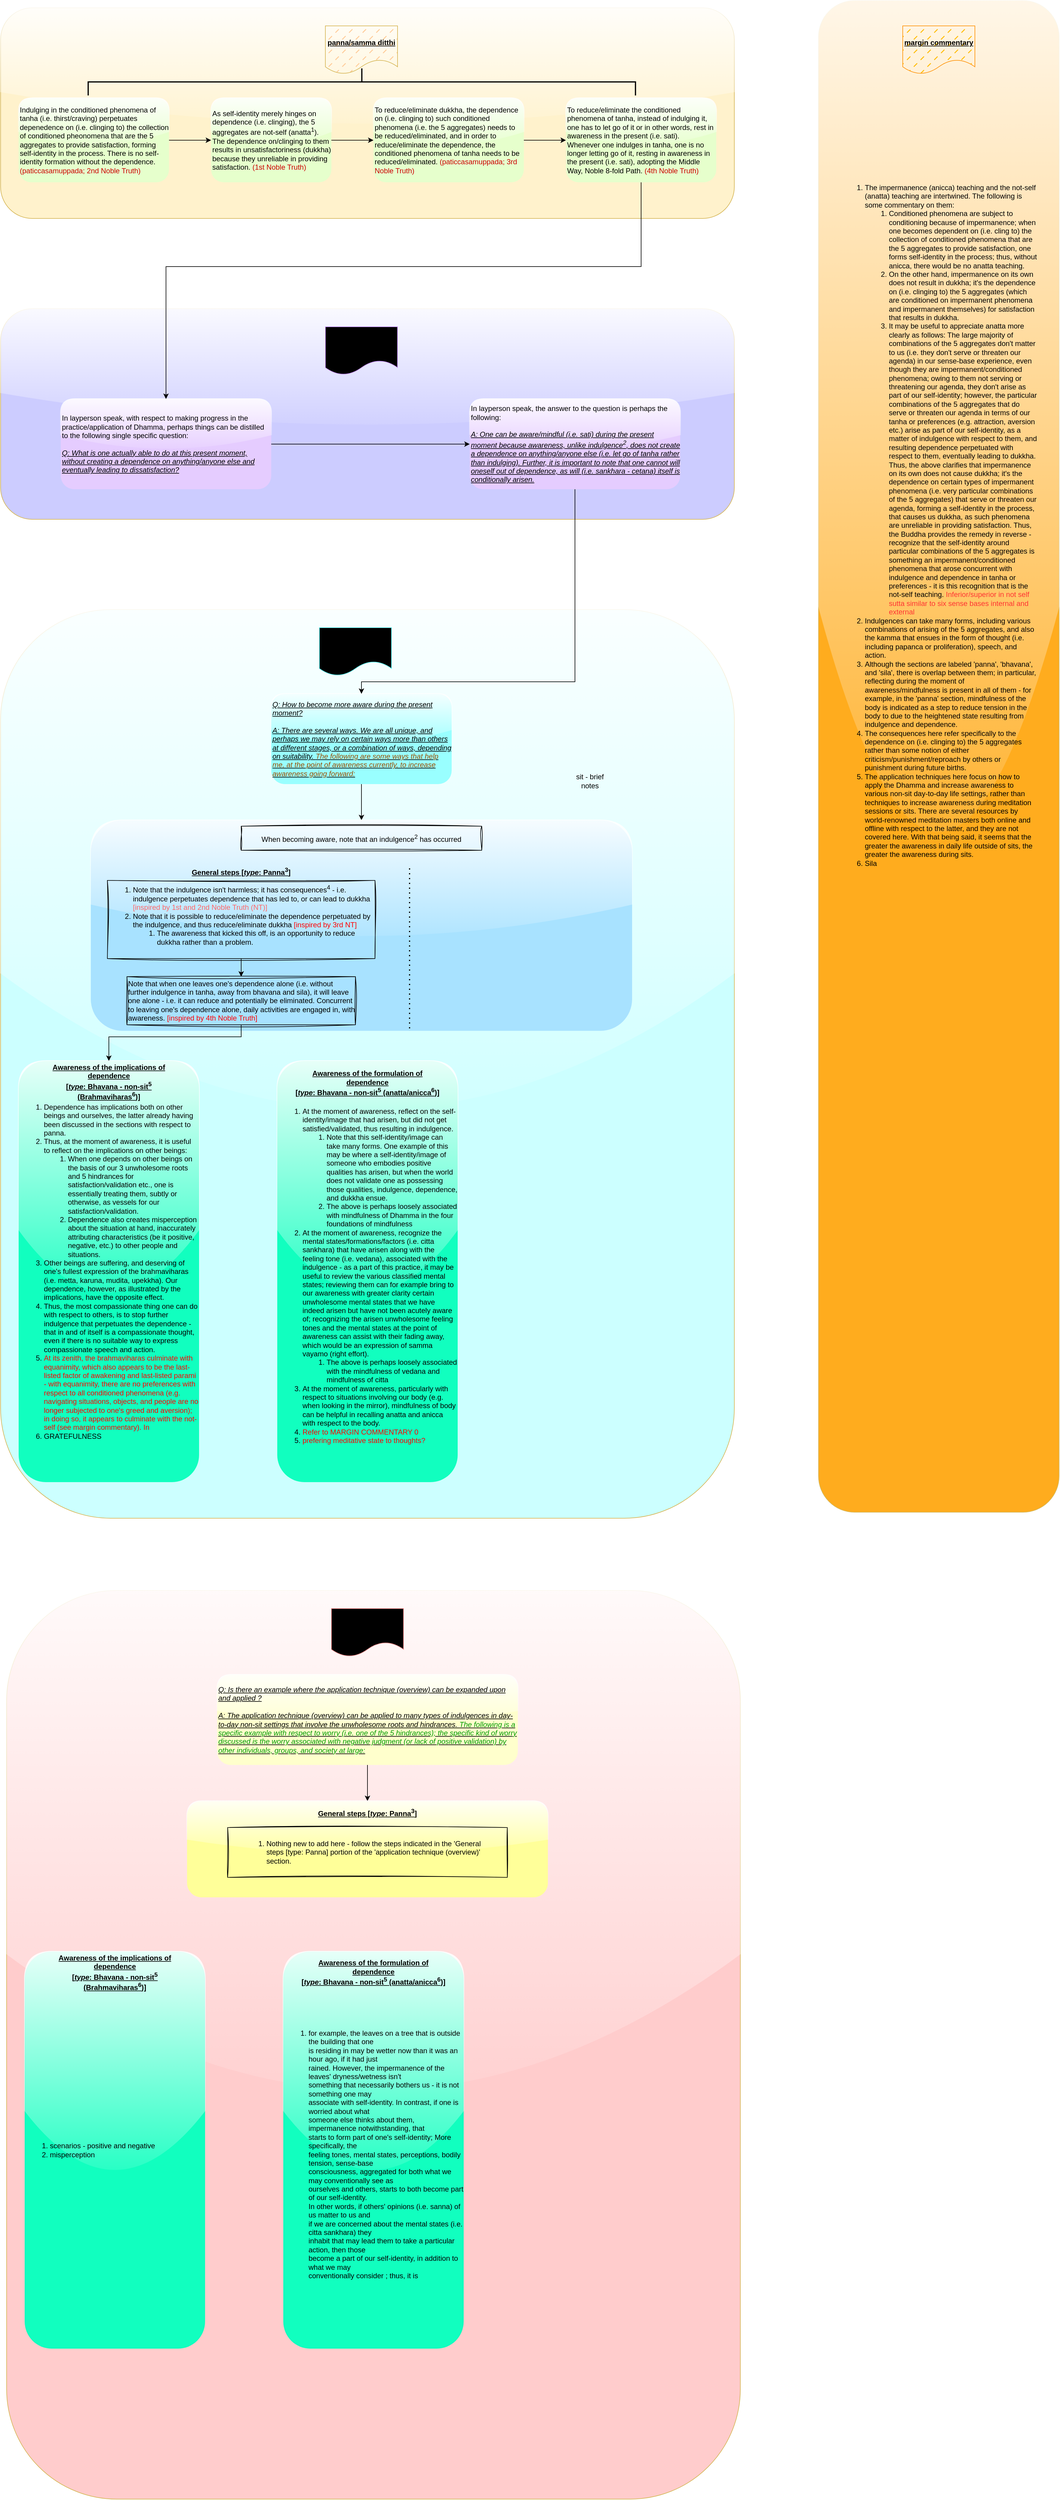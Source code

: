 <mxfile version="26.0.15">
  <diagram name="Page-1" id="TuVlbN-ZKWJk66FvhOgv">
    <mxGraphModel dx="1346" dy="781" grid="1" gridSize="10" guides="1" tooltips="1" connect="1" arrows="1" fold="1" page="1" pageScale="1" pageWidth="1100" pageHeight="850" math="0" shadow="0">
      <root>
        <mxCell id="0" />
        <mxCell id="1" parent="0" />
        <mxCell id="vZPkmDc1HkCrlw_ce-yA-17" value="" style="group;fillColor=#fff2cc;strokeColor=#d6b656;rounded=1;glass=1;shadow=0;container=0;" parent="1" vertex="1" connectable="0">
          <mxGeometry y="50" width="1220" height="350" as="geometry" />
        </mxCell>
        <mxCell id="dFAU1SVFYO0GLhLQqhiY-28" value="" style="group" vertex="1" connectable="0" parent="1">
          <mxGeometry x="30" y="200" width="1160" height="140" as="geometry" />
        </mxCell>
        <mxCell id="vZPkmDc1HkCrlw_ce-yA-15" value="As self-identity merely hinges on dependence (i.e. clinging), the 5 aggregates are not-self (anatta&lt;sup&gt;1&lt;/sup&gt;). The dependence on/clinging to them results in unsatisfactoriness (dukkha) because they unreliable in providing satisfaction. &lt;span style=&quot;color: rgb(204, 0, 0);&quot;&gt;(1st Noble Truth)&lt;/span&gt;" style="whiteSpace=wrap;html=1;rounded=1;fillColor=light-dark(#E6FFCC,#000000);strokeColor=none;gradientColor=none;glass=1;dashed=1;dashPattern=8 8;align=left;" parent="dFAU1SVFYO0GLhLQqhiY-28" vertex="1">
          <mxGeometry x="320" width="200" height="140" as="geometry" />
        </mxCell>
        <mxCell id="dFAU1SVFYO0GLhLQqhiY-1" value="To reduce/eliminate dukkha, the dependence on (i.e. clinging to) such conditioned phenomena (i.e. the 5 aggregates) needs to be reduced/eliminated, and in order to reduce/eliminate the dependence, the conditioned phenomena of tanha needs to be reduced/eliminated. &lt;span style=&quot;color: rgb(204, 0, 0);&quot;&gt;(&lt;/span&gt;&lt;span style=&quot;color: rgb(204, 0, 0);&quot;&gt;paticcasamuppada; &lt;/span&gt;&lt;span style=&quot;color: rgb(204, 0, 0);&quot;&gt;3rd Noble Truth)&lt;/span&gt;" style="whiteSpace=wrap;html=1;rounded=1;fillColor=light-dark(#E6FFCC,#000000);strokeColor=none;gradientColor=none;glass=1;dashed=1;dashPattern=8 8;align=left;" vertex="1" parent="dFAU1SVFYO0GLhLQqhiY-28">
          <mxGeometry x="590" width="250" height="140" as="geometry" />
        </mxCell>
        <mxCell id="dFAU1SVFYO0GLhLQqhiY-4" value="To reduce/eliminate the conditioned phenomena of tanha, instead of indulging it, one has to let go of it or in other words, rest in awareness in the present (i.e. sati). &amp;nbsp;&lt;br&gt;Whenever one indulges in tanha, one is no longer letting go of it, resting in awareness in the present (i.e. sati), adopting the Middle Way, Noble 8-fold Path. &lt;span style=&quot;color: rgb(204, 0, 0);&quot;&gt;(4th Noble Truth)&lt;/span&gt;" style="whiteSpace=wrap;html=1;rounded=1;fillColor=light-dark(#E6FFCC,#000000);strokeColor=none;gradientColor=none;glass=1;dashed=1;dashPattern=8 8;align=left;" vertex="1" parent="dFAU1SVFYO0GLhLQqhiY-28">
          <mxGeometry x="910" width="250" height="140" as="geometry" />
        </mxCell>
        <mxCell id="vZPkmDc1HkCrlw_ce-yA-1" value="Indulging in the conditioned phenomena of tanha (i.e. thirst/craving) perpetuates depenedence on (i.e. clinging to) the collection of conditioned pheonomena that are the 5 aggregates to provide satisfaction, forming self-identity in the process. There is no self-identity formation without the dependence. &lt;span style=&quot;color: rgb(204, 0, 0);&quot;&gt;(paticcasamuppada; 2nd Noble Truth)&lt;/span&gt;" style="rounded=1;whiteSpace=wrap;html=1;align=left;fillColor=light-dark(#E6FFCC,var(--ge-dark-color, #121212));glass=1;dashed=1;dashPattern=12 12;strokeColor=none;" parent="dFAU1SVFYO0GLhLQqhiY-28" vertex="1">
          <mxGeometry width="250" height="140" as="geometry" />
        </mxCell>
        <mxCell id="dFAU1SVFYO0GLhLQqhiY-26" value="" style="edgeStyle=orthogonalEdgeStyle;rounded=0;orthogonalLoop=1;jettySize=auto;html=1;" edge="1" parent="dFAU1SVFYO0GLhLQqhiY-28" source="vZPkmDc1HkCrlw_ce-yA-15" target="dFAU1SVFYO0GLhLQqhiY-1">
          <mxGeometry relative="1" as="geometry" />
        </mxCell>
        <mxCell id="dFAU1SVFYO0GLhLQqhiY-27" value="" style="edgeStyle=orthogonalEdgeStyle;rounded=0;orthogonalLoop=1;jettySize=auto;html=1;" edge="1" parent="dFAU1SVFYO0GLhLQqhiY-28" source="dFAU1SVFYO0GLhLQqhiY-1" target="dFAU1SVFYO0GLhLQqhiY-4">
          <mxGeometry relative="1" as="geometry" />
        </mxCell>
        <mxCell id="dFAU1SVFYO0GLhLQqhiY-13" value="" style="edgeStyle=orthogonalEdgeStyle;rounded=0;orthogonalLoop=1;jettySize=auto;html=1;" edge="1" parent="dFAU1SVFYO0GLhLQqhiY-28" source="vZPkmDc1HkCrlw_ce-yA-1" target="vZPkmDc1HkCrlw_ce-yA-15">
          <mxGeometry relative="1" as="geometry" />
        </mxCell>
        <mxCell id="dFAU1SVFYO0GLhLQqhiY-29" value="" style="strokeWidth=2;html=1;shape=mxgraph.flowchart.annotation_2;align=left;labelPosition=right;pointerEvents=1;rotation=90;" vertex="1" parent="1">
          <mxGeometry x="578.13" y="-281.87" width="45" height="910" as="geometry" />
        </mxCell>
        <mxCell id="dFAU1SVFYO0GLhLQqhiY-46" value="&lt;b&gt;&lt;u&gt;panna/samma ditthi&lt;/u&gt;&lt;/b&gt;" style="shape=document;whiteSpace=wrap;html=1;boundedLbl=1;fillColor=#FFCC99;gradientColor=none;strokeColor=#d6b656;shadow=0;fillStyle=dashed;" vertex="1" parent="1">
          <mxGeometry x="540" y="80" width="120" height="80" as="geometry" />
        </mxCell>
        <mxCell id="dFAU1SVFYO0GLhLQqhiY-47" value="" style="group;fillColor=#CCCCFF;strokeColor=#d6b656;rounded=1;glass=1;shadow=0;container=0;" vertex="1" connectable="0" parent="1">
          <mxGeometry y="550" width="1220" height="350" as="geometry" />
        </mxCell>
        <mxCell id="dFAU1SVFYO0GLhLQqhiY-51" value="&lt;div&gt;&lt;b&gt;&lt;u&gt;application (overview)&lt;/u&gt;&lt;/b&gt;&lt;/div&gt;" style="shape=document;whiteSpace=wrap;html=1;boundedLbl=1;fillColor=light-dark(#E5CCFF,#5E3206);gradientColor=none;strokeColor=light-dark(#CC99FF,#6D5100);shadow=0;fillStyle=dashed;" vertex="1" parent="1">
          <mxGeometry x="540" y="580" width="120" height="80" as="geometry" />
        </mxCell>
        <mxCell id="dFAU1SVFYO0GLhLQqhiY-60" style="edgeStyle=orthogonalEdgeStyle;rounded=0;orthogonalLoop=1;jettySize=auto;html=1;entryX=0;entryY=0.5;entryDx=0;entryDy=0;" edge="1" parent="1" source="dFAU1SVFYO0GLhLQqhiY-52" target="dFAU1SVFYO0GLhLQqhiY-53">
          <mxGeometry relative="1" as="geometry" />
        </mxCell>
        <mxCell id="dFAU1SVFYO0GLhLQqhiY-52" value="&lt;div&gt;In layperson speak, with respect to making progress in the practice/application of Dhamma, perhaps things can be distilled to the following single specific question: &lt;br&gt;&lt;/div&gt;&lt;div&gt;&lt;br&gt;&lt;/div&gt;&lt;u&gt;&lt;i&gt;Q: What is one actually able to do at this present moment, without creating a dependence on anything/anyone else and eventually leading to dissatisfaction?&lt;/i&gt;&lt;/u&gt;" style="rounded=1;whiteSpace=wrap;html=1;align=left;fillColor=light-dark(#E5CCFF,var(--ge-dark-color, #121212));glass=1;dashed=1;dashPattern=12 12;strokeColor=none;" vertex="1" parent="1">
          <mxGeometry x="100" y="700" width="350" height="150" as="geometry" />
        </mxCell>
        <mxCell id="dFAU1SVFYO0GLhLQqhiY-53" value="&lt;div&gt;In layperson speak, the answer to the question is perhaps the following: &lt;br&gt;&lt;/div&gt;&lt;div&gt;&lt;br&gt;&lt;/div&gt;&lt;u&gt;&lt;i&gt;A: One can be aware/mindful (i.e. sati) during the present moment because awareness, unlike indulgence&lt;sup&gt;2&lt;/sup&gt;, does not create a dependence on anything/anyone else (i.e. let go of tanha rather than indulging). Further, it is important to note that one cannot will oneself out of dependence, as will (i.e. sankhara - cetana) itself is conditionally arisen. &lt;br&gt;&lt;/i&gt;&lt;/u&gt;" style="rounded=1;whiteSpace=wrap;html=1;align=left;fillColor=light-dark(#E5CCFF,var(--ge-dark-color, #121212));glass=1;dashed=1;dashPattern=12 12;strokeColor=none;" vertex="1" parent="1">
          <mxGeometry x="780" y="700" width="350" height="150" as="geometry" />
        </mxCell>
        <mxCell id="dFAU1SVFYO0GLhLQqhiY-111" style="edgeStyle=orthogonalEdgeStyle;rounded=0;orthogonalLoop=1;jettySize=auto;html=1;entryX=0.5;entryY=0;entryDx=0;entryDy=0;" edge="1" parent="1" source="dFAU1SVFYO0GLhLQqhiY-4" target="dFAU1SVFYO0GLhLQqhiY-52">
          <mxGeometry relative="1" as="geometry">
            <Array as="points">
              <mxPoint x="1065" y="480" />
              <mxPoint x="275" y="480" />
            </Array>
          </mxGeometry>
        </mxCell>
        <mxCell id="dFAU1SVFYO0GLhLQqhiY-114" value="&#xa;&#xa;&#xa;&#xa;&#xa;&#xa;&#xa;&#xa;&#xa;" style="group;fillColor=#FFAC1E;strokeColor=#d6b656;rounded=1;glass=1;shadow=0;container=0;align=left;whiteSpace=wrap;" vertex="1" connectable="0" parent="1">
          <mxGeometry x="1360" y="38" width="400" height="2512" as="geometry" />
        </mxCell>
        <mxCell id="dFAU1SVFYO0GLhLQqhiY-115" value="&lt;b&gt;&lt;u&gt;margin commentary&lt;/u&gt;&lt;/b&gt;" style="shape=document;whiteSpace=wrap;html=1;boundedLbl=1;fillColor=#FFBC05;gradientColor=none;strokeColor=#FF9307;shadow=0;fillStyle=dashed;" vertex="1" parent="1">
          <mxGeometry x="1500" y="80" width="120" height="80" as="geometry" />
        </mxCell>
        <mxCell id="dFAU1SVFYO0GLhLQqhiY-116" value="&lt;ol&gt;&lt;li&gt;The impermanence (anicca) teaching and the not-self (anatta) teaching are intertwined. The following is some commentary on them:&lt;/li&gt;&lt;ol&gt;&lt;li&gt;Conditioned phenomena are subject to conditioning because of impermanence; when one becomes dependent on (i.e. cling to) the collection of conditioned phenomena that are the 5 aggregates to provide satisfaction, one forms self-identity in the process; thus, without anicca, there would be no anatta teaching.&amp;nbsp;&lt;/li&gt;&lt;li&gt;On the other hand, impermanence on its own does not result in dukkha; it&#39;s the dependence on (i.e. clinging to) the 5 aggregates (which are conditioned on impermanent phenomena and impermanent themselves) for satisfaction that results in dukkha.&amp;nbsp;&lt;/li&gt;&lt;li&gt;It may be useful to appreciate anatta more clearly as follows: The large majority of combinations of the 5 aggregates don&#39;t matter to us (i.e. they don&#39;t serve or threaten our agenda) in our sense-base experience, even though they are impermanent/conditioned phenomena; owing to them not serving or threatening our agenda, they don&#39;t arise as part of our self-identity; however, the particular combinations of the 5 aggregates that do serve or threaten our agenda in terms of our tanha or preferences (e.g. attraction, aversion etc.) arise as part of our self-identity, as a matter of indulgence with respect to them, and resulting dependence perpetuated with respect to them, eventually leading to dukkha. Thus, the above clarifies that impermanence on its own does not cause dukkha; it&#39;s the dependence on certain types of impermanent phenomena (i.e. very particular combinations of the 5 aggregates) that serve or threaten our agenda, forming a self-identity in the process, that causes us dukkha, as such phenomena are unreliable in providing satisfaction. Thus, the Buddha provides the remedy in reverse - recognize that the self-identity around particular combinations of the 5 aggregates is something an impermanent/conditioned phenomena that arose concurrent with indulgence and dependence in tanha or preferences - it is this recognition that is the not-self teaching. &lt;span style=&quot;color: rgb(255, 51, 51);&quot;&gt;Inferior/superior in not self sutta similar to six sense bases internal and external&lt;/span&gt;&lt;/li&gt;&lt;/ol&gt;&lt;li&gt;Indulgences can take many forms, including various combinations of arising of the 5 aggregates, and also the kamma that ensues in the form of thought (i.e. including papanca or proliferation), speech, and action. &amp;nbsp; &lt;br&gt;&lt;/li&gt;&lt;li&gt;Although the sections are labeled &#39;panna&#39;, &#39;bhavana&#39;, and &#39;sila&#39;, there is overlap between them; in particular, reflecting during the moment of awareness/mindfulness is present in all of them - for example, in the &#39;panna&#39; section, mindfulness of the body is indicated as a step to reduce tension in the body to due to the heightened state resulting from indulgence and dependence.&lt;/li&gt;&lt;li&gt;The consequences here refer specifically to the dependence on (i.e. clinging to) the 5 aggregates rather than some notion of either criticism/punishment/reproach by others or punishment during future births.&lt;/li&gt;&lt;li&gt;The application techniques here focus on how to apply the Dhamma and increase awareness to various non-sit day-to-day life settings, rather than techniques to increase awareness during meditation sessions or sits. There are several resources by world-renowned meditation masters both online and offline with respect to the latter, and they are not covered here. With that being said, it seems that the greater the awareness in daily life outside of sits, the greater the awareness during sits.&lt;/li&gt;&lt;li&gt;Sila&lt;/li&gt;&lt;/ol&gt;" style="text;html=1;align=left;verticalAlign=middle;whiteSpace=wrap;rounded=0;" vertex="1" parent="1">
          <mxGeometry x="1395" y="200" width="330" height="1420" as="geometry" />
        </mxCell>
        <mxCell id="dFAU1SVFYO0GLhLQqhiY-117" value="" style="group" vertex="1" connectable="0" parent="1">
          <mxGeometry y="1050" width="1220" height="1510" as="geometry" />
        </mxCell>
        <mxCell id="dFAU1SVFYO0GLhLQqhiY-61" value="" style="group;fillColor=#CCFFFF;strokeColor=#d6b656;rounded=1;glass=1;shadow=0;container=0;" vertex="1" connectable="0" parent="dFAU1SVFYO0GLhLQqhiY-117">
          <mxGeometry width="1220" height="1510" as="geometry" />
        </mxCell>
        <mxCell id="dFAU1SVFYO0GLhLQqhiY-62" value="&lt;div&gt;&lt;b&gt;&lt;u&gt;application technique (overview)&lt;/u&gt;&lt;/b&gt;&lt;/div&gt;" style="shape=document;whiteSpace=wrap;html=1;boundedLbl=1;fillColor=light-dark(#99FFFF,#5E3206);gradientColor=none;strokeColor=light-dark(#66FFFF,#6D5100);shadow=0;fillStyle=dashed;" vertex="1" parent="dFAU1SVFYO0GLhLQqhiY-117">
          <mxGeometry x="530" y="30" width="120" height="80" as="geometry" />
        </mxCell>
        <mxCell id="dFAU1SVFYO0GLhLQqhiY-76" value="&lt;div&gt;&lt;u&gt;&lt;i&gt;Q: How to become more aware during the present moment?&lt;/i&gt;&lt;/u&gt;&lt;/div&gt;&lt;div&gt;&lt;br&gt;&lt;/div&gt;&lt;u&gt;&lt;i&gt;A: There are several ways. We are all unique, and perhaps we may rely on certain ways more than others at different stages, or a combination of ways, depending on suitability. &lt;span style=&quot;color: rgb(153, 76, 0);&quot;&gt;The following are some ways that help me, at the point of awareness currently, to increase awareness going forward:&lt;/span&gt;&lt;/i&gt;&lt;/u&gt;" style="rounded=1;whiteSpace=wrap;html=1;align=left;fillColor=light-dark(#99FFFF,var(--ge-dark-color, #121212));glass=1;dashed=1;dashPattern=12 12;strokeColor=none;" vertex="1" parent="dFAU1SVFYO0GLhLQqhiY-117">
          <mxGeometry x="450" y="140" width="300" height="150" as="geometry" />
        </mxCell>
        <mxCell id="dFAU1SVFYO0GLhLQqhiY-107" value="" style="group" vertex="1" connectable="0" parent="dFAU1SVFYO0GLhLQqhiY-117">
          <mxGeometry x="30" y="750" width="300" height="700" as="geometry" />
        </mxCell>
        <mxCell id="dFAU1SVFYO0GLhLQqhiY-84" value="&lt;div&gt;&lt;ol&gt;&lt;li&gt;Dependence has implications both on other beings and ourselves, the latter already having been discussed in the sections with respect to panna. &lt;br&gt;&lt;/li&gt;&lt;li&gt;Thus, at the moment of awareness, it is useful to reflect on the implications on other beings:&lt;/li&gt;&lt;ol&gt;&lt;li&gt;When one depends on other beings on the basis of our 3 unwholesome roots and 5 hindrances for satisfaction/validation etc., one is essentially treating them, subtly or otherwise, as vessels for our satisfaction/validation.&lt;/li&gt;&lt;li&gt;Dependence also creates misperception about the situation at hand, inaccurately attributing characteristics (be it positive, negative, etc.) to other people and situations.&lt;/li&gt;&lt;/ol&gt;&lt;li&gt;Other beings are suffering, and deserving of one&#39;s fullest expression of the brahmaviharas (i.e. metta, karuna, mudita, upekkha). Our dependence, however, as illustrated by the implications, have the opposite effect.&lt;/li&gt;&lt;li&gt;Thus, the most compassionate thing one can do with respect to others, is to stop further indulgence that perpetuates the dependence - that in and of itself is a compassionate thought, even if there is no suitable way to express compassionate speech and action.&lt;/li&gt;&lt;li&gt;&lt;span style=&quot;color: rgb(255, 0, 0);&quot;&gt;At its zenith, the brahmaviharas culminate with equanimity, which also appears to be the last-listed factor of awakening and last-listed parami - with equanimity, there are no preferences with respect to all conditioned phenomena (e.g. navigating situations, objects, and people are no longer subjected to one&#39;s greed and aversion); in doing so, it appears to culminate with the not-self (see margin commentary). In&lt;/span&gt;&lt;/li&gt;&lt;li&gt;GRATEFULNESS&lt;/li&gt;&lt;/ol&gt;&lt;/div&gt;" style="rounded=1;whiteSpace=wrap;html=1;align=left;fillColor=light-dark(#11FFBF,var(--ge-dark-color, #121212));glass=1;dashed=1;dashPattern=12 12;strokeColor=none;" vertex="1" parent="dFAU1SVFYO0GLhLQqhiY-107">
          <mxGeometry width="300" height="700" as="geometry" />
        </mxCell>
        <mxCell id="dFAU1SVFYO0GLhLQqhiY-105" value="&lt;div align=&quot;center&quot;&gt;&lt;b&gt;&lt;u&gt;Awareness of the implications of dependence&lt;/u&gt;&lt;/b&gt;&lt;/div&gt;&lt;div align=&quot;center&quot;&gt;&lt;b&gt;&lt;u&gt;[&lt;i&gt;type&lt;/i&gt;: Bhavana - non-sit&lt;sup&gt;5&lt;/sup&gt; (Brahmaviharas&lt;sup&gt;6&lt;/sup&gt;)]&lt;/u&gt;&lt;/b&gt;&lt;/div&gt;" style="text;html=1;align=center;verticalAlign=middle;whiteSpace=wrap;rounded=0;" vertex="1" parent="dFAU1SVFYO0GLhLQqhiY-107">
          <mxGeometry x="25" width="250" height="70" as="geometry" />
        </mxCell>
        <mxCell id="dFAU1SVFYO0GLhLQqhiY-108" value="" style="group" vertex="1" connectable="0" parent="dFAU1SVFYO0GLhLQqhiY-117">
          <mxGeometry x="460" y="750" width="300" height="700" as="geometry" />
        </mxCell>
        <mxCell id="dFAU1SVFYO0GLhLQqhiY-109" value="&lt;div&gt;&lt;br&gt;&lt;ol&gt;&lt;li&gt;At the moment of awareness, reflect on the self-identity/image that had arisen, but did not get satisfied/validated, thus resulting in indulgence.&amp;nbsp;&lt;/li&gt;&lt;ol&gt;&lt;li&gt;Note that this self-identity/image can take many forms. One example of this may be where a self-identity/image of someone who embodies positive qualities has arisen, but when the world does not validate one as possessing those qualities, indulgence, dependence, and dukkha ensue.&amp;nbsp;&amp;nbsp;&lt;/li&gt;&lt;li&gt;The above is perhaps loosely associated with mindfulness of Dhamma in the four foundations of mindfulness&lt;/li&gt;&lt;/ol&gt;&lt;li&gt;At the moment of awareness, recognize the mental states/formations/factors (i.e. citta sankhara) that have arisen along with the feeling tone (i.e. vedana), associated with the indulgence - as a part of this practice, it may be useful to review the various classified mental states; reviewing them can for example bring to our awareness with greater clarity certain unwholesome mental states that we have indeed arisen but have not been acutely aware of; recognizing the arisen unwholesome feeling tones and the mental states at the point of awareness can assist with their fading away, which would be an expression of samma vayamo (right effort).&amp;nbsp;&lt;/li&gt;&lt;ol&gt;&lt;li&gt;The above is perhaps loosely associated with the mindfulness of vedana and mindfulness of citta &lt;br&gt;&lt;/li&gt;&lt;/ol&gt;&lt;li&gt;At the moment of awareness, particularly with respect to situations involving our body (e.g. when looking in the mirror), mindfulness of body can be helpful in recalling anatta and anicca with respect to the body.&lt;/li&gt;&lt;li&gt;&lt;span style=&quot;color: rgb(255, 0, 0);&quot;&gt;Refer to MARGIN COMMENTARY 0&lt;/span&gt;&lt;/li&gt;&lt;li&gt;&lt;span style=&quot;color: rgb(255, 0, 0);&quot;&gt;prefering meditative state to thoughts?&lt;/span&gt;&lt;/li&gt;&lt;/ol&gt;&lt;/div&gt;" style="rounded=1;whiteSpace=wrap;html=1;align=left;fillColor=light-dark(#11FFBF,var(--ge-dark-color, #121212));glass=1;dashed=1;dashPattern=12 12;strokeColor=none;" vertex="1" parent="dFAU1SVFYO0GLhLQqhiY-108">
          <mxGeometry width="300" height="700" as="geometry" />
        </mxCell>
        <mxCell id="dFAU1SVFYO0GLhLQqhiY-110" value="&lt;div align=&quot;center&quot;&gt;&lt;b&gt;&lt;u&gt;Awareness of the formulation of dependence&lt;/u&gt;&lt;/b&gt;&lt;/div&gt;&lt;div align=&quot;center&quot;&gt;&lt;b&gt;&lt;u&gt;[&lt;i&gt;type&lt;/i&gt;: Bhavana - non-sit&lt;sup&gt;5&lt;/sup&gt; (anatta/anicca&lt;sup&gt;6&lt;/sup&gt;)]&lt;/u&gt;&lt;/b&gt;&lt;/div&gt;" style="text;html=1;align=center;verticalAlign=middle;whiteSpace=wrap;rounded=0;" vertex="1" parent="dFAU1SVFYO0GLhLQqhiY-108">
          <mxGeometry x="25" width="250" height="74.242" as="geometry" />
        </mxCell>
        <mxCell id="dFAU1SVFYO0GLhLQqhiY-112" value="&lt;div&gt;sit - brief notes&lt;/div&gt;" style="text;html=1;align=center;verticalAlign=middle;whiteSpace=wrap;rounded=0;" vertex="1" parent="dFAU1SVFYO0GLhLQqhiY-117">
          <mxGeometry x="950" y="270" width="60" height="30" as="geometry" />
        </mxCell>
        <mxCell id="dFAU1SVFYO0GLhLQqhiY-98" style="edgeStyle=orthogonalEdgeStyle;rounded=0;orthogonalLoop=1;jettySize=auto;html=1;entryX=0.5;entryY=0;entryDx=0;entryDy=0;" edge="1" parent="dFAU1SVFYO0GLhLQqhiY-117" source="dFAU1SVFYO0GLhLQqhiY-76" target="dFAU1SVFYO0GLhLQqhiY-81">
          <mxGeometry relative="1" as="geometry" />
        </mxCell>
        <mxCell id="dFAU1SVFYO0GLhLQqhiY-81" value="&lt;div&gt;&lt;br&gt;&lt;/div&gt;&lt;div&gt;&lt;br&gt;&lt;/div&gt;&lt;div align=&quot;center&quot;&gt;&lt;br&gt;&lt;/div&gt;&lt;div&gt;&lt;br&gt;&lt;/div&gt;&lt;div&gt;&lt;br&gt;&lt;/div&gt;" style="rounded=1;whiteSpace=wrap;html=1;align=left;fillColor=light-dark(#A8E2FF,var(--ge-dark-color, #121212));glass=1;dashed=1;dashPattern=12 12;strokeColor=none;" vertex="1" parent="dFAU1SVFYO0GLhLQqhiY-117">
          <mxGeometry x="150" y="350" width="900" height="350" as="geometry" />
        </mxCell>
        <mxCell id="dFAU1SVFYO0GLhLQqhiY-93" value="&lt;div align=&quot;center&quot;&gt;When becoming aware, note that an indulgence&lt;sup&gt;2&lt;/sup&gt; has occurred&lt;/div&gt;" style="rounded=0;whiteSpace=wrap;html=1;fillColor=none;gradientColor=none;glass=0;sketch=1;curveFitting=1;jiggle=2;align=center;" vertex="1" parent="dFAU1SVFYO0GLhLQqhiY-117">
          <mxGeometry x="400" y="360" width="400" height="40" as="geometry" />
        </mxCell>
        <mxCell id="dFAU1SVFYO0GLhLQqhiY-94" value="&lt;div align=&quot;left&quot;&gt;Note that when one leaves one&#39;s dependence alone (i.e. without further indulgence in tanha, away from bhavana and sila), it will leave one alone - i.e. it can reduce and potentially be eliminated. Concurrent to leaving one&#39;s dependence alone, daily activities are engaged in, with awareness. &lt;span style=&quot;color: rgb(255, 0, 0);&quot;&gt;[inspired by 4th Noble Truth]&lt;/span&gt;&lt;/div&gt;" style="rounded=0;whiteSpace=wrap;html=1;align=left;fillColor=none;sketch=1;curveFitting=1;jiggle=2;" vertex="1" parent="dFAU1SVFYO0GLhLQqhiY-117">
          <mxGeometry x="210" y="610" width="380" height="80" as="geometry" />
        </mxCell>
        <mxCell id="dFAU1SVFYO0GLhLQqhiY-97" value="&lt;u&gt;&lt;b&gt;General steps [&lt;i&gt;type&lt;/i&gt;: &lt;/b&gt;&lt;/u&gt;&lt;u&gt;&lt;b&gt;Panna&lt;sup&gt;3&lt;/sup&gt;] &lt;/b&gt;&lt;/u&gt;" style="text;html=1;align=center;verticalAlign=middle;whiteSpace=wrap;rounded=0;" vertex="1" parent="dFAU1SVFYO0GLhLQqhiY-117">
          <mxGeometry x="270" y="420" width="260" height="30" as="geometry" />
        </mxCell>
        <mxCell id="dFAU1SVFYO0GLhLQqhiY-147" value="" style="edgeStyle=orthogonalEdgeStyle;rounded=0;orthogonalLoop=1;jettySize=auto;html=1;" edge="1" parent="dFAU1SVFYO0GLhLQqhiY-117" source="dFAU1SVFYO0GLhLQqhiY-144" target="dFAU1SVFYO0GLhLQqhiY-94">
          <mxGeometry relative="1" as="geometry" />
        </mxCell>
        <mxCell id="dFAU1SVFYO0GLhLQqhiY-144" value="&lt;div align=&quot;left&quot;&gt;&lt;div&gt;&lt;ol&gt;&lt;li&gt;Note that the indulgence isn&#39;t harmless; it has consequences&lt;sup&gt;4&lt;/sup&gt; - i.e. indulgence perpetuates dependence that has led to, or can lead to dukkha &lt;span style=&quot;color: rgb(255, 0, 0);&quot;&gt;&lt;span style=&quot;color: rgb(255, 0, 0);&quot;&gt;&lt;span style=&quot;color: rgb(255, 0, 0);&quot;&gt;&lt;span style=&quot;color: rgb(255, 102, 102);&quot;&gt;[inspired by 1st and 2nd Noble Truth (NT)]&lt;/span&gt;&lt;/span&gt;&lt;/span&gt;&lt;/span&gt;&lt;/li&gt;&lt;li&gt;Note that it is possible to reduce/eliminate the dependence perpetuated by the indulgence, and thus reduce/eliminate dukkha &lt;span style=&quot;color: rgb(255, 0, 0);&quot;&gt;[inspired by 3rd NT]&lt;/span&gt;&lt;/li&gt;&lt;ol&gt;&lt;li&gt;The awareness that kicked this off, is an opportunity to reduce dukkha rather than a problem.&lt;/li&gt;&lt;/ol&gt;&lt;/ol&gt;&lt;/div&gt;&lt;/div&gt;&lt;div align=&quot;left&quot;&gt;&lt;br&gt;&lt;/div&gt;" style="rounded=0;whiteSpace=wrap;html=1;fillColor=none;gradientColor=none;glass=0;sketch=1;curveFitting=1;jiggle=2;align=left;" vertex="1" parent="dFAU1SVFYO0GLhLQqhiY-117">
          <mxGeometry x="177.5" y="450" width="445" height="130" as="geometry" />
        </mxCell>
        <mxCell id="dFAU1SVFYO0GLhLQqhiY-145" value="" style="endArrow=none;dashed=1;html=1;dashPattern=1 3;strokeWidth=2;rounded=0;" edge="1" parent="dFAU1SVFYO0GLhLQqhiY-117">
          <mxGeometry width="50" height="50" relative="1" as="geometry">
            <mxPoint x="680" y="430" as="sourcePoint" />
            <mxPoint x="680" y="700" as="targetPoint" />
          </mxGeometry>
        </mxCell>
        <mxCell id="dFAU1SVFYO0GLhLQqhiY-100" style="edgeStyle=orthogonalEdgeStyle;rounded=0;orthogonalLoop=1;jettySize=auto;html=1;entryX=0.5;entryY=0;entryDx=0;entryDy=0;" edge="1" parent="dFAU1SVFYO0GLhLQqhiY-117" source="dFAU1SVFYO0GLhLQqhiY-94" target="dFAU1SVFYO0GLhLQqhiY-84">
          <mxGeometry relative="1" as="geometry">
            <Array as="points">
              <mxPoint x="400" y="710" />
              <mxPoint x="180" y="710" />
            </Array>
          </mxGeometry>
        </mxCell>
        <mxCell id="dFAU1SVFYO0GLhLQqhiY-118" value="" style="group;fillColor=none;glass=1;shadow=0;" vertex="1" connectable="0" parent="1">
          <mxGeometry x="10" y="2680" width="1220" height="1510" as="geometry" />
        </mxCell>
        <mxCell id="dFAU1SVFYO0GLhLQqhiY-119" value="" style="group;fillColor=#FFCCCC;strokeColor=#d6b656;rounded=1;glass=1;shadow=0;container=0;" vertex="1" connectable="0" parent="dFAU1SVFYO0GLhLQqhiY-118">
          <mxGeometry width="1220" height="1510" as="geometry" />
        </mxCell>
        <mxCell id="dFAU1SVFYO0GLhLQqhiY-120" value="&lt;div&gt;&lt;b&gt;&lt;u&gt;application technique (example)&lt;/u&gt;&lt;/b&gt;&lt;/div&gt;" style="shape=document;whiteSpace=wrap;html=1;boundedLbl=1;fillColor=light-dark(#FFCCCC,#5E3206);gradientColor=none;strokeColor=light-dark(#FF9999,#6D5100);shadow=0;fillStyle=dashed;" vertex="1" parent="dFAU1SVFYO0GLhLQqhiY-118">
          <mxGeometry x="540" y="30" width="120" height="80" as="geometry" />
        </mxCell>
        <mxCell id="dFAU1SVFYO0GLhLQqhiY-121" value="&lt;div&gt;&lt;u&gt;&lt;i&gt;Q: Is there an example where the application technique (overview) can be expanded upon and applied ? &lt;br&gt;&lt;/i&gt;&lt;/u&gt;&lt;/div&gt;&lt;div&gt;&lt;br&gt;&lt;/div&gt;&lt;u&gt;&lt;i&gt;A: The application technique (overview) can be applied to m&lt;/i&gt;&lt;/u&gt;&lt;u&gt;&lt;i&gt;any types of indulgences in day-to-day non-sit settings&lt;/i&gt;&lt;/u&gt;&lt;u&gt;&lt;i&gt; that involve the unwholesome roots and hindrances. &lt;/i&gt;&lt;/u&gt;&lt;u&gt;&lt;i&gt;&lt;span style=&quot;color: rgb(0, 153, 0);&quot;&gt;The following is a specific example with respect to worry (i.e. one of the 5 hindrances); the specific kind of worry discussed is the worry associated with negative judgment (or lack of positive validation) by &lt;br&gt;other individuals, groups, and society at large:&lt;/span&gt;&lt;/i&gt;&lt;/u&gt;" style="rounded=1;whiteSpace=wrap;html=1;align=left;fillColor=light-dark(#FFFFCC,var(--ge-dark-color, #121212));glass=1;dashed=1;dashPattern=12 12;strokeColor=none;" vertex="1" parent="dFAU1SVFYO0GLhLQqhiY-118">
          <mxGeometry x="350" y="140" width="500" height="150" as="geometry" />
        </mxCell>
        <mxCell id="dFAU1SVFYO0GLhLQqhiY-128" value="" style="group" vertex="1" connectable="0" parent="dFAU1SVFYO0GLhLQqhiY-118">
          <mxGeometry x="30" y="600" width="300" height="660" as="geometry" />
        </mxCell>
        <mxCell id="dFAU1SVFYO0GLhLQqhiY-129" value="&lt;div&gt;&lt;ol&gt;&lt;li&gt;scenarios - positive and negative&lt;/li&gt;&lt;li&gt;misperception&lt;/li&gt;&lt;/ol&gt;&lt;/div&gt;" style="rounded=1;whiteSpace=wrap;html=1;align=left;fillColor=light-dark(#11FFBF,var(--ge-dark-color, #121212));glass=1;dashed=1;dashPattern=12 12;strokeColor=none;" vertex="1" parent="dFAU1SVFYO0GLhLQqhiY-128">
          <mxGeometry width="300" height="660" as="geometry" />
        </mxCell>
        <mxCell id="dFAU1SVFYO0GLhLQqhiY-130" value="&lt;div align=&quot;center&quot;&gt;&lt;b&gt;&lt;u&gt;Awareness of the implications of dependence&lt;/u&gt;&lt;/b&gt;&lt;/div&gt;&lt;div align=&quot;center&quot;&gt;&lt;b&gt;&lt;u&gt;[&lt;i&gt;type&lt;/i&gt;: Bhavana - non-sit&lt;sup&gt;5&lt;/sup&gt; (Brahmaviharas&lt;sup&gt;6&lt;/sup&gt;)]&lt;/u&gt;&lt;/b&gt;&lt;/div&gt;" style="text;html=1;align=center;verticalAlign=middle;whiteSpace=wrap;rounded=0;" vertex="1" parent="dFAU1SVFYO0GLhLQqhiY-128">
          <mxGeometry x="25" width="250" height="70" as="geometry" />
        </mxCell>
        <mxCell id="dFAU1SVFYO0GLhLQqhiY-131" value="" style="group" vertex="1" connectable="0" parent="dFAU1SVFYO0GLhLQqhiY-118">
          <mxGeometry x="460" y="600" width="300" height="660" as="geometry" />
        </mxCell>
        <mxCell id="dFAU1SVFYO0GLhLQqhiY-132" value="&lt;div&gt;&lt;br&gt;&lt;ol&gt;&lt;li&gt;for example, the leaves on a tree that is outside the building that one &lt;br/&gt;is residing in may be wetter now than it was an hour ago, if it had just&lt;br/&gt; rained. However, the impermanence of the leaves&#39; dryness/wetness isn&#39;t &lt;br/&gt;something that necessarily bothers us - it is not something one may &lt;br/&gt;associate with self-identity. In contrast, if one is worried about what &lt;br/&gt;someone else thinks about them, impermanence notwithstanding, that &lt;br/&gt;starts to form part of one&#39;s self-identity; More specifically, the &lt;br/&gt;feeling tones, mental states, perceptions, bodily tension, sense-base &lt;br/&gt;consciousness, aggregated for both what we may conventionally see as &lt;br/&gt;ourselves and others, starts to both become part of our self-identity. &lt;br/&gt;In other words, if others&#39; opinions (i.e. sanna) of us matter to us and &lt;br/&gt;if we are concerned about the mental states (i.e. citta sankhara) they &lt;br/&gt;inhabit that may lead them to take a particular action, then those &lt;br/&gt;become a part of our self-identity, in addition to what we may &lt;br/&gt;conventionally consider ; thus, it is &lt;br&gt;&lt;/li&gt;&lt;/ol&gt;&lt;/div&gt;" style="rounded=1;whiteSpace=wrap;html=1;align=left;fillColor=light-dark(#11FFBF,var(--ge-dark-color, #121212));glass=1;dashed=1;dashPattern=12 12;strokeColor=none;" vertex="1" parent="dFAU1SVFYO0GLhLQqhiY-131">
          <mxGeometry width="300" height="660" as="geometry" />
        </mxCell>
        <mxCell id="dFAU1SVFYO0GLhLQqhiY-133" value="&lt;div align=&quot;center&quot;&gt;&lt;b&gt;&lt;u&gt;Awareness of the formulation of dependence&lt;/u&gt;&lt;/b&gt;&lt;/div&gt;&lt;div align=&quot;center&quot;&gt;&lt;b&gt;&lt;u&gt;[&lt;i&gt;type&lt;/i&gt;: Bhavana - non-sit&lt;sup&gt;5&lt;/sup&gt; (anatta/anicca&lt;sup&gt;6&lt;/sup&gt;)]&lt;/u&gt;&lt;/b&gt;&lt;/div&gt;" style="text;html=1;align=center;verticalAlign=middle;whiteSpace=wrap;rounded=0;" vertex="1" parent="dFAU1SVFYO0GLhLQqhiY-131">
          <mxGeometry x="25" width="250" height="70" as="geometry" />
        </mxCell>
        <mxCell id="dFAU1SVFYO0GLhLQqhiY-135" style="edgeStyle=orthogonalEdgeStyle;rounded=0;orthogonalLoop=1;jettySize=auto;html=1;entryX=0.5;entryY=0;entryDx=0;entryDy=0;" edge="1" parent="dFAU1SVFYO0GLhLQqhiY-118" source="dFAU1SVFYO0GLhLQqhiY-121" target="dFAU1SVFYO0GLhLQqhiY-123">
          <mxGeometry relative="1" as="geometry" />
        </mxCell>
        <mxCell id="dFAU1SVFYO0GLhLQqhiY-143" value="" style="group" vertex="1" connectable="0" parent="dFAU1SVFYO0GLhLQqhiY-118">
          <mxGeometry x="300" y="350" width="600" height="160" as="geometry" />
        </mxCell>
        <mxCell id="dFAU1SVFYO0GLhLQqhiY-123" value="&lt;div&gt;&lt;br&gt;&lt;/div&gt;&lt;div&gt;&lt;br&gt;&lt;/div&gt;&lt;div align=&quot;center&quot;&gt;&lt;br&gt;&lt;/div&gt;&lt;div&gt;&lt;br&gt;&lt;/div&gt;&lt;div&gt;&lt;br&gt;&lt;/div&gt;" style="rounded=1;whiteSpace=wrap;html=1;align=left;fillColor=light-dark(#FFFF99,var(--ge-dark-color, #121212));glass=1;dashed=1;dashPattern=12 12;strokeColor=none;" vertex="1" parent="dFAU1SVFYO0GLhLQqhiY-143">
          <mxGeometry width="600" height="160" as="geometry" />
        </mxCell>
        <mxCell id="dFAU1SVFYO0GLhLQqhiY-124" value="&lt;div&gt;&lt;br&gt;&lt;/div&gt;" style="rounded=0;whiteSpace=wrap;html=1;fillColor=none;gradientColor=none;glass=0;sketch=1;curveFitting=1;jiggle=2;" vertex="1" parent="dFAU1SVFYO0GLhLQqhiY-143">
          <mxGeometry x="67.5" y="44" width="465" height="82.86" as="geometry" />
        </mxCell>
        <mxCell id="dFAU1SVFYO0GLhLQqhiY-126" value="&lt;u&gt;&lt;b&gt;General steps [&lt;i&gt;type&lt;/i&gt;: &lt;/b&gt;&lt;/u&gt;&lt;u&gt;&lt;b&gt;Panna&lt;sup&gt;3&lt;/sup&gt;] &lt;/b&gt;&lt;/u&gt;" style="text;html=1;align=center;verticalAlign=middle;whiteSpace=wrap;rounded=0;" vertex="1" parent="dFAU1SVFYO0GLhLQqhiY-143">
          <mxGeometry x="185" y="7.429" width="230" height="22.286" as="geometry" />
        </mxCell>
        <mxCell id="dFAU1SVFYO0GLhLQqhiY-141" value="&lt;div align=&quot;left&quot;&gt;&lt;ol&gt;&lt;li&gt;Nothing new to add here - follow the steps indicated in the &#39;General steps [type: Panna] portion of the &#39;application technique (overview)&#39; section.&lt;/li&gt;&lt;/ol&gt;&lt;/div&gt;" style="text;html=1;align=left;verticalAlign=middle;whiteSpace=wrap;rounded=0;" vertex="1" parent="dFAU1SVFYO0GLhLQqhiY-143">
          <mxGeometry x="90" y="52" width="420" height="66.857" as="geometry" />
        </mxCell>
        <mxCell id="dFAU1SVFYO0GLhLQqhiY-139" style="edgeStyle=orthogonalEdgeStyle;rounded=0;orthogonalLoop=1;jettySize=auto;html=1;entryX=0.5;entryY=0;entryDx=0;entryDy=0;" edge="1" parent="1" source="dFAU1SVFYO0GLhLQqhiY-53" target="dFAU1SVFYO0GLhLQqhiY-76">
          <mxGeometry relative="1" as="geometry">
            <Array as="points">
              <mxPoint x="955" y="1170" />
              <mxPoint x="600" y="1170" />
            </Array>
          </mxGeometry>
        </mxCell>
      </root>
    </mxGraphModel>
  </diagram>
</mxfile>
